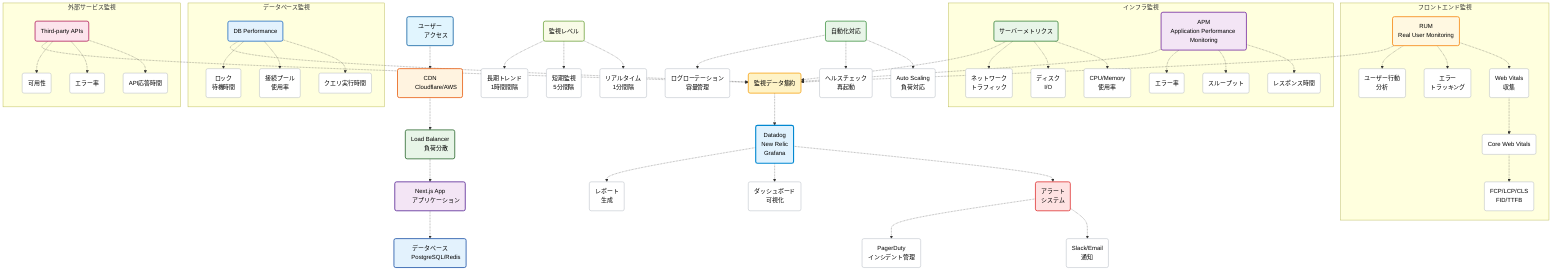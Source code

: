 graph TD
    A(ユーザー<br/>　　アクセス　　) -.-> B(CDN<br/>　　Cloudflare/AWS　　)
    
    B -.-> C(Load Balancer<br/>　　負荷分散　　)
    C -.-> D(Next.js App<br/>　　アプリケーション　　)
    D -.-> E(データベース<br/>　　PostgreSQL/Redis　　)
    
    subgraph "フロントエンド監視"
        F(RUM<br/>Real User Monitoring) -.-> G(Web Vitals<br/>収集)
        F -.-> H(エラー<br/>トラッキング)
        F -.-> I(ユーザー行動<br/>分析)
        
        G -.-> J(Core Web Vitals)
        J -.-> K(FCP/LCP/CLS<br/>FID/TTFB)
    end
    
    subgraph "インフラ監視"
        L(サーバーメトリクス) -.-> M(CPU/Memory<br/>使用率)
        L -.-> N(ディスク<br/>I/O)
        L -.-> O(ネットワーク<br/>トラフィック)
        
        P(APM<br/>Application Performance Monitoring) -.-> Q(レスポンス時間)
        P -.-> R(スループット)
        P -.-> S(エラー率)
    end
    
    subgraph "データベース監視"
        T(DB Performance) -.-> U(クエリ実行時間)
        T -.-> V(接続プール<br/>使用率)
        T -.-> W(ロック<br/>待機時間)
    end
    
    subgraph "外部サービス監視"    
        X(Third-party APIs) -.-> Y(API応答時間)
        X -.-> Z(エラー率)
        X -.-> AA(可用性)
    end
    
    BB(監視データ集約) -.-> CC(Datadog<br/>New Relic<br/>Grafana)
    
    F -.-> BB
    L -.-> BB  
    P -.-> BB
    T -.-> BB
    X -.-> BB
    
    CC -.-> DD(アラート<br/>システム)
    CC -.-> EE(ダッシュボード<br/>可視化)
    CC -.-> FF(レポート<br/>生成)
    
    DD -.-> GG(Slack/Email<br/>通知)
    DD -.-> HH(PagerDuty<br/>インシデント管理)
    
    II(監視レベル) -.-> JJ(リアルタイム<br/>1分間隔)
    II -.-> KK(短期監視<br/>5分間隔)
    II -.-> LL(長期トレンド<br/>1時間間隔)
    
    MM(自動化対応) -.-> NN(Auto Scaling<br/>負荷対応)
    MM -.-> OO(ヘルスチェック<br/>再起動)
    MM -.-> PP(ログローテーション<br/>容量管理)
    
    style A fill:#e1f5fe,color:#000000,stroke:#01579b,stroke-width:2px
    style B fill:#fff3e0,color:#000000,stroke:#e65100,stroke-width:2px
    style C fill:#e8f5e8,color:#000000,stroke:#1b5e20,stroke-width:2px
    style D fill:#f3e5f5,color:#000000,stroke:#4a148c,stroke-width:2px
    style E fill:#e3f2fd,color:#000000,stroke:#0d47a1,stroke-width:2px
    style F fill:#fff8e1,color:#000000,stroke:#f57c00,stroke-width:2px
    style L fill:#e8f5e8,color:#000000,stroke:#2e7d32,stroke-width:2px
    style P fill:#f3e5f5,color:#000000,stroke:#6a1b9a,stroke-width:2px
    style T fill:#e3f2fd,color:#000000,stroke:#1565c0,stroke-width:2px
    style X fill:#fce4ec,color:#000000,stroke:#ad1457,stroke-width:2px
    style BB fill:#fef3c7,color:#000000,stroke:#f59e0b,stroke-width:2px
    style CC fill:#e0f2fe,color:#000000,stroke:#0288d1,stroke-width:3px
    style DD fill:#fee2e2,color:#000000,stroke:#dc2626,stroke-width:2px
    style II fill:#f9fbe7,color:#000000,stroke:#689f38,stroke-width:2px
    style MM fill:#e8f5e8,color:#000000,stroke:#388e3c,stroke-width:2px
    style G fill:#ffffff,color:#000000,stroke:#9ca3af,stroke-width:1px
    style H fill:#ffffff,color:#000000,stroke:#9ca3af,stroke-width:1px
    style I fill:#ffffff,color:#000000,stroke:#9ca3af,stroke-width:1px
    style J fill:#ffffff,color:#000000,stroke:#9ca3af,stroke-width:1px
    style K fill:#ffffff,color:#000000,stroke:#9ca3af,stroke-width:1px
    style M fill:#ffffff,color:#000000,stroke:#9ca3af,stroke-width:1px
    style N fill:#ffffff,color:#000000,stroke:#9ca3af,stroke-width:1px
    style O fill:#ffffff,color:#000000,stroke:#9ca3af,stroke-width:1px
    style Q fill:#ffffff,color:#000000,stroke:#9ca3af,stroke-width:1px
    style R fill:#ffffff,color:#000000,stroke:#9ca3af,stroke-width:1px
    style S fill:#ffffff,color:#000000,stroke:#9ca3af,stroke-width:1px
    style U fill:#ffffff,color:#000000,stroke:#9ca3af,stroke-width:1px
    style V fill:#ffffff,color:#000000,stroke:#9ca3af,stroke-width:1px
    style W fill:#ffffff,color:#000000,stroke:#9ca3af,stroke-width:1px
    style Y fill:#ffffff,color:#000000,stroke:#9ca3af,stroke-width:1px
    style Z fill:#ffffff,color:#000000,stroke:#9ca3af,stroke-width:1px
    style AA fill:#ffffff,color:#000000,stroke:#9ca3af,stroke-width:1px
    style EE fill:#ffffff,color:#000000,stroke:#9ca3af,stroke-width:1px
    style FF fill:#ffffff,color:#000000,stroke:#9ca3af,stroke-width:1px
    style GG fill:#ffffff,color:#000000,stroke:#9ca3af,stroke-width:1px
    style HH fill:#ffffff,color:#000000,stroke:#9ca3af,stroke-width:1px
    style JJ fill:#ffffff,color:#000000,stroke:#9ca3af,stroke-width:1px
    style KK fill:#ffffff,color:#000000,stroke:#9ca3af,stroke-width:1px
    style LL fill:#ffffff,color:#000000,stroke:#9ca3af,stroke-width:1px
    style NN fill:#ffffff,color:#000000,stroke:#9ca3af,stroke-width:1px
    style OO fill:#ffffff,color:#000000,stroke:#9ca3af,stroke-width:1px
    style PP fill:#ffffff,color:#000000,stroke:#9ca3af,stroke-width:1px